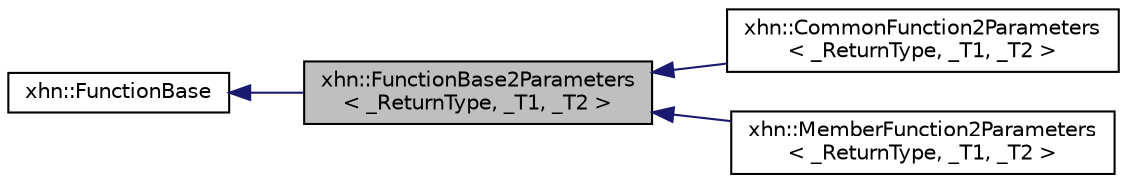 digraph "xhn::FunctionBase2Parameters&lt; _ReturnType, _T1, _T2 &gt;"
{
  edge [fontname="Helvetica",fontsize="10",labelfontname="Helvetica",labelfontsize="10"];
  node [fontname="Helvetica",fontsize="10",shape=record];
  rankdir="LR";
  Node1 [label="xhn::FunctionBase2Parameters\l\< _ReturnType, _T1, _T2 \>",height=0.2,width=0.4,color="black", fillcolor="grey75", style="filled", fontcolor="black"];
  Node2 -> Node1 [dir="back",color="midnightblue",fontsize="10",style="solid",fontname="Helvetica"];
  Node2 [label="xhn::FunctionBase",height=0.2,width=0.4,color="black", fillcolor="white", style="filled",URL="$classxhn_1_1_function_base.html"];
  Node1 -> Node3 [dir="back",color="midnightblue",fontsize="10",style="solid",fontname="Helvetica"];
  Node3 [label="xhn::CommonFunction2Parameters\l\< _ReturnType, _T1, _T2 \>",height=0.2,width=0.4,color="black", fillcolor="white", style="filled",URL="$classxhn_1_1_common_function2_parameters.html"];
  Node1 -> Node4 [dir="back",color="midnightblue",fontsize="10",style="solid",fontname="Helvetica"];
  Node4 [label="xhn::MemberFunction2Parameters\l\< _ReturnType, _T1, _T2 \>",height=0.2,width=0.4,color="black", fillcolor="white", style="filled",URL="$classxhn_1_1_member_function2_parameters.html"];
}
